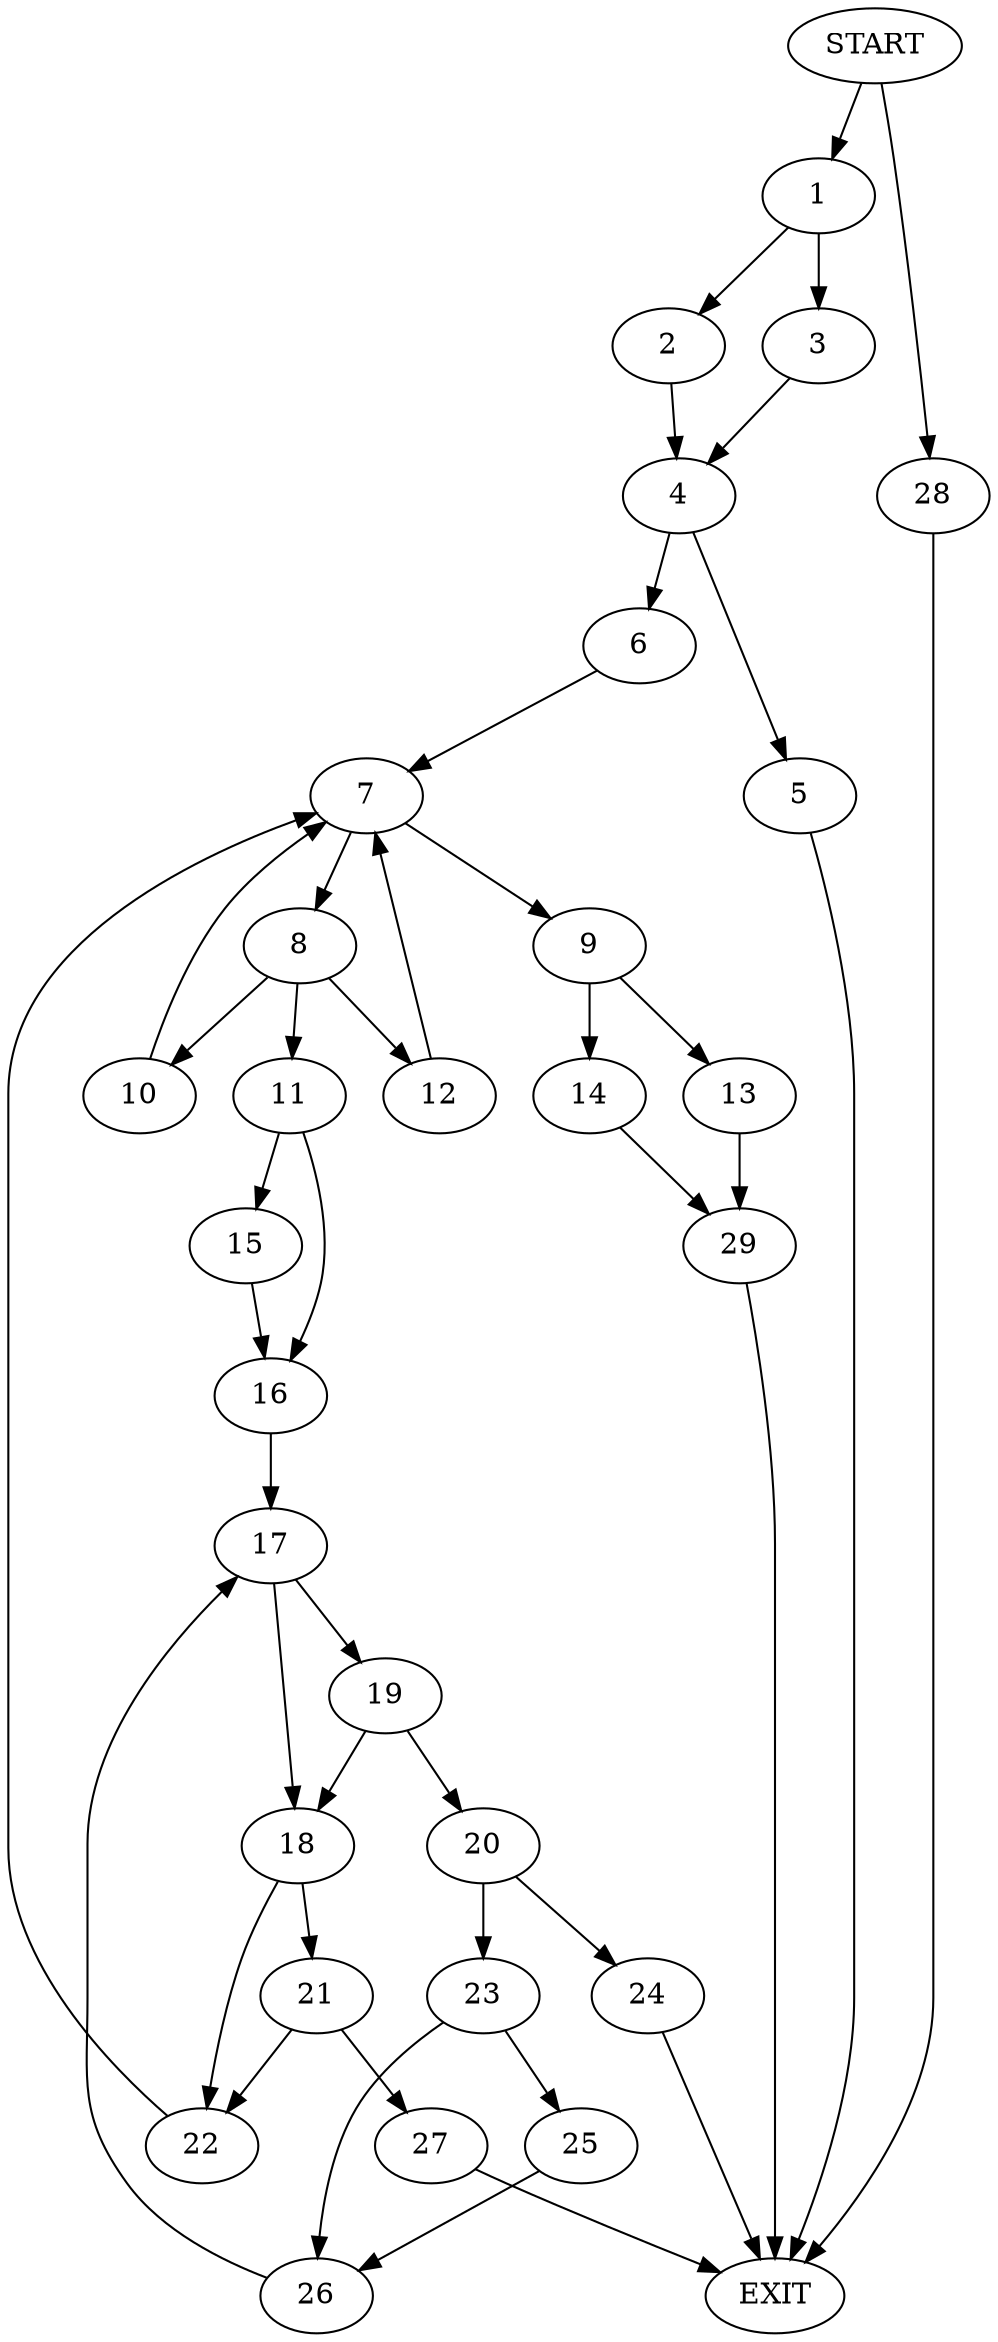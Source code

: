 digraph {
0 [label="START"]
30 [label="EXIT"]
0 -> 1
1 -> 2
1 -> 3
3 -> 4
2 -> 4
4 -> 5
4 -> 6
5 -> 30
6 -> 7
7 -> 8
7 -> 9
8 -> 10
8 -> 11
8 -> 12
9 -> 13
9 -> 14
10 -> 7
11 -> 15
11 -> 16
12 -> 7
16 -> 17
15 -> 16
17 -> 18
17 -> 19
19 -> 18
19 -> 20
18 -> 21
18 -> 22
20 -> 23
20 -> 24
23 -> 25
23 -> 26
24 -> 30
26 -> 17
25 -> 26
22 -> 7
21 -> 27
21 -> 22
27 -> 30
0 -> 28
28 -> 30
13 -> 29
14 -> 29
29 -> 30
}
